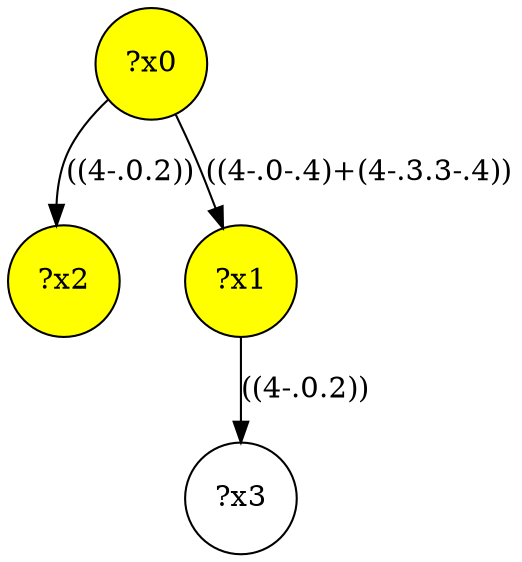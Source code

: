 digraph g {
	x2 [fillcolor="yellow", style="filled," shape=circle, label="?x2"];
	x1 [fillcolor="yellow", style="filled," shape=circle, label="?x1"];
	x0 [fillcolor="yellow", style="filled," shape=circle, label="?x0"];
	x0 -> x1 [label="((4-.0-.4)+(4-.3.3-.4))"];
	x0 -> x2 [label="((4-.0.2))"];
	x3 [shape=circle, label="?x3"];
	x1 -> x3 [label="((4-.0.2))"];
}
